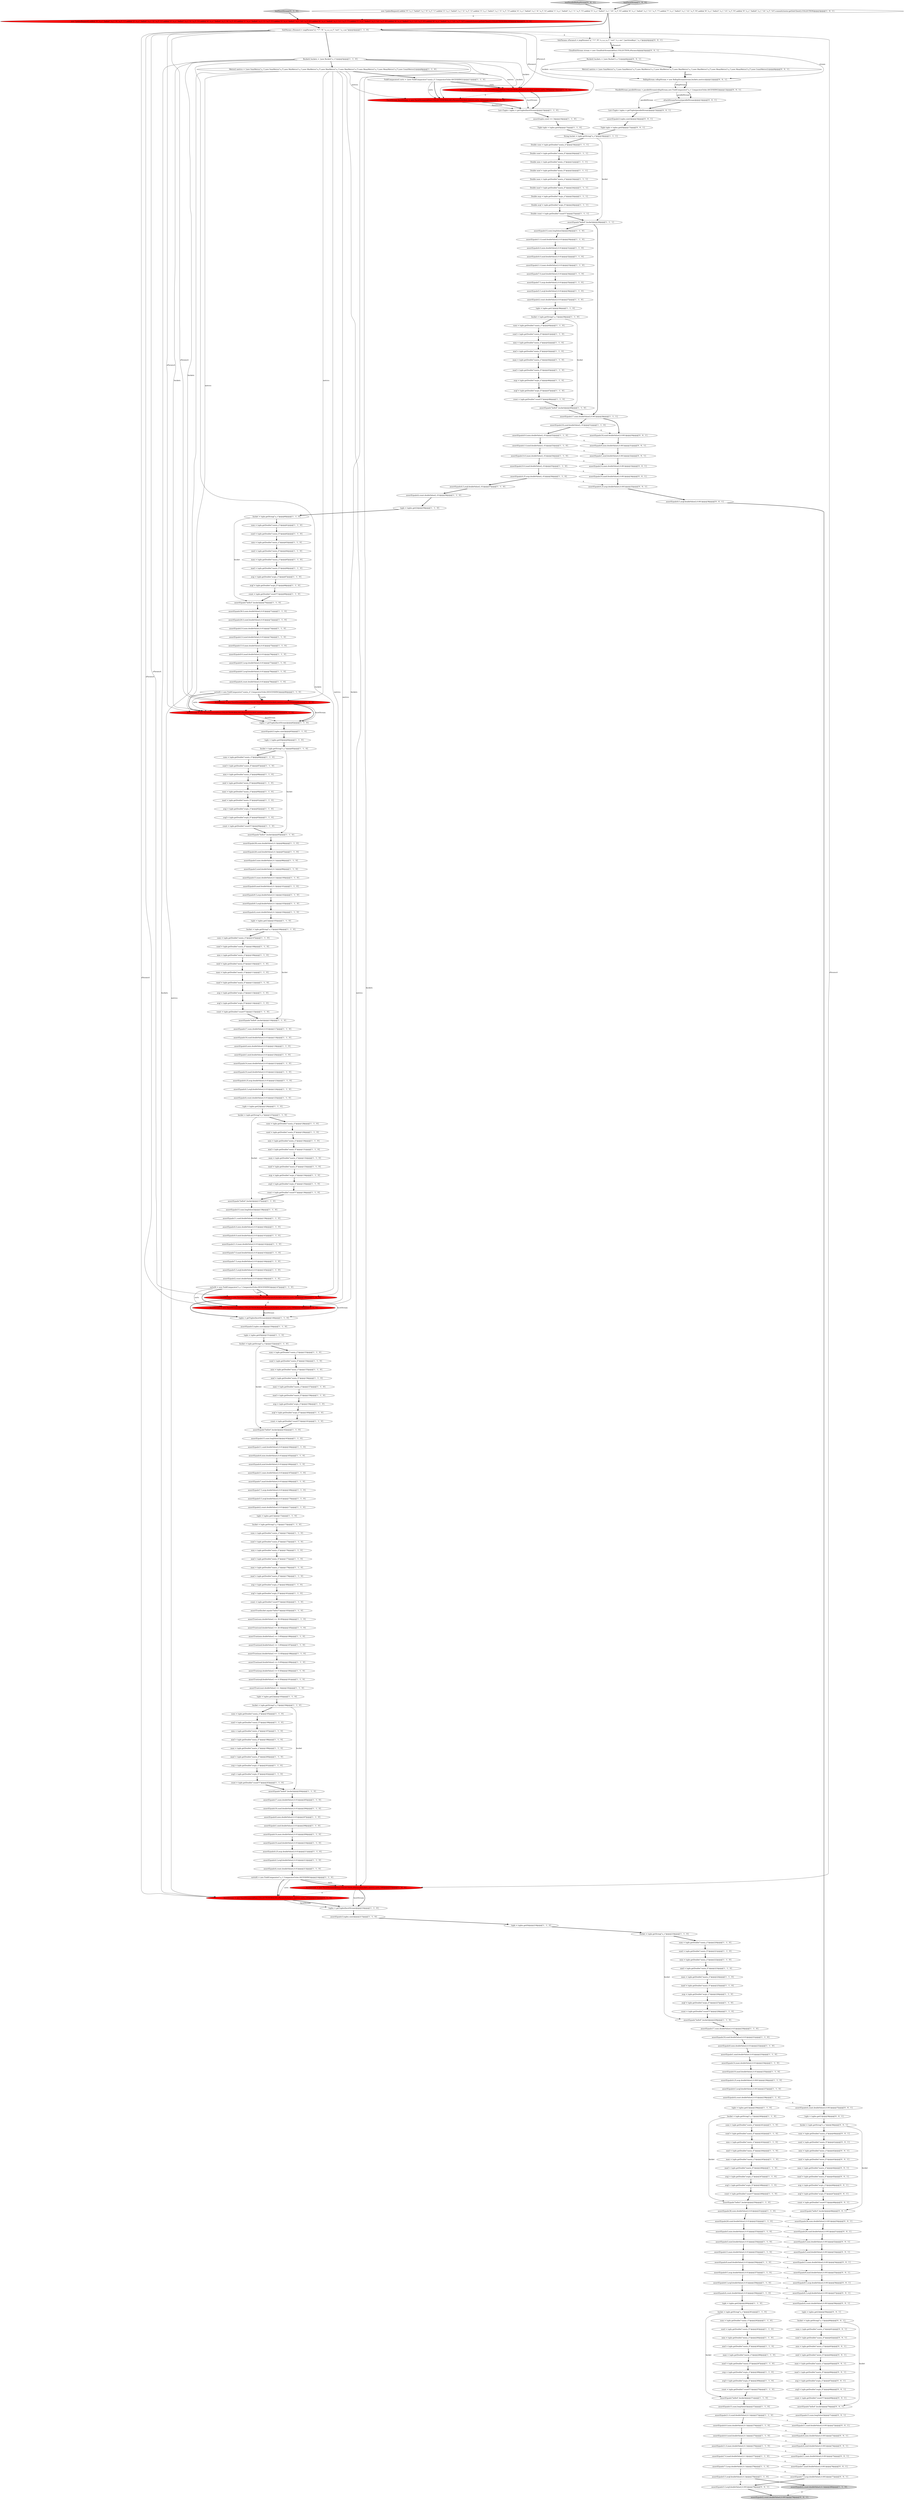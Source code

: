 digraph {
305 [style = filled, label = "avgf = tuple.getDouble(\"avg(a_f)\")@@@68@@@['0', '0', '1']", fillcolor = white, shape = ellipse image = "AAA0AAABBB3BBB"];
326 [style = filled, label = "assertEquals(4,count.doubleValue(),0.001)@@@58@@@['0', '0', '1']", fillcolor = white, shape = ellipse image = "AAA0AAABBB3BBB"];
10 [style = filled, label = "maxi = tuple.getDouble(\"max(a_i)\")@@@65@@@['1', '1', '0']", fillcolor = white, shape = ellipse image = "AAA0AAABBB1BBB"];
170 [style = filled, label = "bucket = tuple.getString(\"a_s\")@@@152@@@['1', '1', '0']", fillcolor = white, shape = ellipse image = "AAA0AAABBB1BBB"];
230 [style = filled, label = "assertEquals(9.5,avgi.doubleValue(),0.1)@@@102@@@['1', '1', '0']", fillcolor = white, shape = ellipse image = "AAA0AAABBB1BBB"];
28 [style = filled, label = "count = tuple.getDouble(\"count(*)\")@@@115@@@['1', '1', '0']", fillcolor = white, shape = ellipse image = "AAA0AAABBB1BBB"];
111 [style = filled, label = "assertEquals(7.0,maxf.doubleValue(),0.01)@@@143@@@['1', '1', '0']", fillcolor = white, shape = ellipse image = "AAA0AAABBB1BBB"];
239 [style = filled, label = "assertEquals(14,maxi.doubleValue(),0.01)@@@121@@@['1', '1', '0']", fillcolor = white, shape = ellipse image = "AAA0AAABBB1BBB"];
240 [style = filled, label = "count = tuple.getDouble(\"count(*)\")@@@203@@@['1', '1', '0']", fillcolor = white, shape = ellipse image = "AAA0AAABBB1BBB"];
256 [style = filled, label = "assertTrue(sumf.doubleValue() == 26.0D)@@@185@@@['1', '1', '0']", fillcolor = white, shape = ellipse image = "AAA0AAABBB1BBB"];
35 [style = filled, label = "tuple = tuples.get(0)@@@151@@@['1', '1', '0']", fillcolor = white, shape = ellipse image = "AAA0AAABBB1BBB"];
280 [style = filled, label = "assertEquals(5.5,avgf.doubleValue(),0.001)@@@78@@@['0', '0', '1']", fillcolor = white, shape = ellipse image = "AAA0AAABBB3BBB"];
21 [style = filled, label = "assertEquals(17,sumi.doubleValue(),0.01)@@@205@@@['1', '1', '0']", fillcolor = white, shape = ellipse image = "AAA0AAABBB1BBB"];
299 [style = filled, label = "assertEquals(4.25,avgi.doubleValue(),0.001)@@@35@@@['0', '0', '1']", fillcolor = white, shape = ellipse image = "AAA0AAABBB3BBB"];
171 [style = filled, label = "assertEquals(3,mini.doubleValue(),0.1)@@@98@@@['1', '1', '0']", fillcolor = white, shape = ellipse image = "AAA0AAABBB1BBB"];
255 [style = filled, label = "maxf = tuple.getDouble(\"max(a_f)\")@@@200@@@['1', '1', '0']", fillcolor = white, shape = ellipse image = "AAA0AAABBB1BBB"];
139 [style = filled, label = "maxf = tuple.getDouble(\"max(a_f)\")@@@112@@@['1', '1', '0']", fillcolor = white, shape = ellipse image = "AAA0AAABBB1BBB"];
296 [style = filled, label = "CloudSolrStream stream = new CloudSolrStream(zkHost,COLLECTION,sParamsA)@@@5@@@['0', '0', '1']", fillcolor = white, shape = ellipse image = "AAA0AAABBB3BBB"];
65 [style = filled, label = "count = tuple.getDouble(\"count(*)\")@@@249@@@['1', '1', '0']", fillcolor = white, shape = ellipse image = "AAA0AAABBB1BBB"];
88 [style = filled, label = "assertTrue(sumi.doubleValue() == 38.0D)@@@184@@@['1', '1', '0']", fillcolor = white, shape = ellipse image = "AAA0AAABBB1BBB"];
11 [style = filled, label = "sumf = tuple.getDouble(\"sum(a_f)\")@@@196@@@['1', '1', '0']", fillcolor = white, shape = ellipse image = "AAA0AAABBB1BBB"];
103 [style = filled, label = "bucket = tuple.getString(\"a_s\")@@@240@@@['1', '1', '0']", fillcolor = white, shape = ellipse image = "AAA0AAABBB1BBB"];
180 [style = filled, label = "avgf = tuple.getDouble(\"avg(a_f)\")@@@160@@@['1', '1', '0']", fillcolor = white, shape = ellipse image = "AAA0AAABBB1BBB"];
258 [style = filled, label = "assertEquals(4.0,mini.doubleValue(),0.1)@@@274@@@['1', '1', '0']", fillcolor = white, shape = ellipse image = "AAA0AAABBB1BBB"];
126 [style = filled, label = "assertEquals(18,sumf.doubleValue(),.01)@@@51@@@['1', '1', '0']", fillcolor = white, shape = ellipse image = "AAA0AAABBB1BBB"];
291 [style = filled, label = "assertEquals(4,mini.doubleValue(),0.001)@@@73@@@['0', '0', '1']", fillcolor = white, shape = ellipse image = "AAA0AAABBB3BBB"];
321 [style = filled, label = "avgi = tuple.getDouble(\"avg(a_i)\")@@@67@@@['0', '0', '1']", fillcolor = white, shape = ellipse image = "AAA0AAABBB3BBB"];
150 [style = filled, label = "assertEquals(10,maxf.doubleValue(),0.01)@@@210@@@['1', '1', '0']", fillcolor = white, shape = ellipse image = "AAA0AAABBB1BBB"];
217 [style = filled, label = "assertEquals(1.0,minf.doubleValue(),.01)@@@53@@@['1', '1', '0']", fillcolor = white, shape = ellipse image = "AAA0AAABBB1BBB"];
87 [style = filled, label = "assertEquals(17,sumi.doubleValue(),0.01)@@@117@@@['1', '1', '0']", fillcolor = white, shape = ellipse image = "AAA0AAABBB1BBB"];
117 [style = filled, label = "tuples = getTuples(facetStream)@@@149@@@['1', '1', '0']", fillcolor = white, shape = ellipse image = "AAA0AAABBB1BBB"];
29 [style = filled, label = "assertEquals(4.0,minf.doubleValue(),0.01)@@@141@@@['1', '1', '0']", fillcolor = white, shape = ellipse image = "AAA0AAABBB1BBB"];
77 [style = filled, label = "assertTrue(bucket.equals(\"hello3\"))@@@183@@@['1', '1', '0']", fillcolor = white, shape = ellipse image = "AAA0AAABBB1BBB"];
231 [style = filled, label = "assertEquals(\"hello3\",bucket)@@@250@@@['1', '1', '0']", fillcolor = white, shape = ellipse image = "AAA0AAABBB1BBB"];
325 [style = filled, label = "assertEquals(11,sumf.doubleValue(),0.001)@@@72@@@['0', '0', '1']", fillcolor = white, shape = ellipse image = "AAA0AAABBB3BBB"];
15 [style = filled, label = "tuple = tuples.get(2)@@@59@@@['1', '1', '0']", fillcolor = white, shape = ellipse image = "AAA0AAABBB1BBB"];
59 [style = filled, label = "assertEquals(4.5,avgf.doubleValue(),.01)@@@57@@@['1', '1', '0']", fillcolor = white, shape = ellipse image = "AAA0AAABBB1BBB"];
238 [style = filled, label = "assertEquals(17,sumi.doubleValue(),0.001)@@@29@@@['1', '1', '1']", fillcolor = white, shape = ellipse image = "AAA0AAABBB1BBB"];
249 [style = filled, label = "assertEquals(10.0,maxf.doubleValue(),.01)@@@55@@@['1', '1', '0']", fillcolor = white, shape = ellipse image = "AAA0AAABBB1BBB"];
193 [style = filled, label = "assertEquals(11.0,sumf.doubleValue(),0.01)@@@30@@@['1', '1', '0']", fillcolor = white, shape = ellipse image = "AAA0AAABBB1BBB"];
311 [style = filled, label = "sumi = tuple.getDouble(\"sum(a_i)\")@@@40@@@['0', '0', '1']", fillcolor = white, shape = ellipse image = "AAA0AAABBB3BBB"];
34 [style = filled, label = "assertEquals(3.0,mini.doubleValue(),0.01)@@@73@@@['1', '1', '0']", fillcolor = white, shape = ellipse image = "AAA0AAABBB1BBB"];
143 [style = filled, label = "assertEquals(38,sumi.doubleValue(),0.01)@@@251@@@['1', '1', '0']", fillcolor = white, shape = ellipse image = "AAA0AAABBB1BBB"];
328 [style = filled, label = "assertEquals(4.5,avgf.doubleValue(),0.001)@@@36@@@['0', '0', '1']", fillcolor = white, shape = ellipse image = "AAA0AAABBB3BBB"];
5 [style = filled, label = "count = tuple.getDouble(\"count(*)\")@@@94@@@['1', '1', '0']", fillcolor = white, shape = ellipse image = "AAA0AAABBB1BBB"];
9 [style = filled, label = "maxi = tuple.getDouble(\"max(a_i)\")@@@266@@@['1', '1', '0']", fillcolor = white, shape = ellipse image = "AAA0AAABBB1BBB"];
221 [style = filled, label = "assertEquals(7.0,maxf.doubleValue(),0.1)@@@277@@@['1', '1', '0']", fillcolor = white, shape = ellipse image = "AAA0AAABBB1BBB"];
18 [style = filled, label = "assertEquals(\"hello0\",bucket)@@@49@@@['1', '1', '0']", fillcolor = white, shape = ellipse image = "AAA0AAABBB1BBB"];
63 [style = filled, label = "minf = tuple.getDouble(\"min(a_f)\")@@@64@@@['1', '1', '0']", fillcolor = white, shape = ellipse image = "AAA0AAABBB1BBB"];
163 [style = filled, label = "sumf = tuple.getDouble(\"sum(a_f)\")@@@263@@@['1', '1', '0']", fillcolor = white, shape = ellipse image = "AAA0AAABBB1BBB"];
36 [style = filled, label = "count = tuple.getDouble(\"count(*)\")@@@182@@@['1', '1', '0']", fillcolor = white, shape = ellipse image = "AAA0AAABBB1BBB"];
13 [style = filled, label = "assertEquals(0.0,mini.doubleValue(),.01)@@@52@@@['1', '1', '0']", fillcolor = white, shape = ellipse image = "AAA0AAABBB1BBB"];
123 [style = filled, label = "assertEquals(0,mini.doubleValue(),0.01)@@@232@@@['1', '1', '0']", fillcolor = white, shape = ellipse image = "AAA0AAABBB1BBB"];
147 [style = filled, label = "minf = tuple.getDouble(\"min(a_f)\")@@@198@@@['1', '1', '0']", fillcolor = white, shape = ellipse image = "AAA0AAABBB1BBB"];
309 [style = filled, label = "bucket = tuple.getString(\"a_s\")@@@60@@@['0', '0', '1']", fillcolor = white, shape = ellipse image = "AAA0AAABBB3BBB"];
22 [style = filled, label = "assertTrue(maxi.doubleValue() == 13.0D)@@@188@@@['1', '1', '0']", fillcolor = white, shape = ellipse image = "AAA0AAABBB1BBB"];
146 [style = filled, label = "assertEquals(4.25,avgi.doubleValue(),0.01)@@@123@@@['1', '1', '0']", fillcolor = white, shape = ellipse image = "AAA0AAABBB1BBB"];
95 [style = filled, label = "tuple = tuples.get(1)@@@172@@@['1', '1', '0']", fillcolor = white, shape = ellipse image = "AAA0AAABBB1BBB"];
19 [style = filled, label = "mini = tuple.getDouble(\"min(a_i)\")@@@109@@@['1', '1', '0']", fillcolor = white, shape = ellipse image = "AAA0AAABBB1BBB"];
128 [style = filled, label = "assertEquals(\"hello0\",bucket)@@@204@@@['1', '1', '0']", fillcolor = white, shape = ellipse image = "AAA0AAABBB1BBB"];
210 [style = filled, label = "assertEquals(2,count.doubleValue(),0.01)@@@37@@@['1', '1', '0']", fillcolor = white, shape = ellipse image = "AAA0AAABBB1BBB"];
173 [style = filled, label = "assertEquals(4,count.doubleValue(),0.01)@@@238@@@['1', '1', '0']", fillcolor = white, shape = ellipse image = "AAA0AAABBB1BBB"];
261 [style = filled, label = "maxf = tuple.getDouble(\"max(a_f)\")@@@246@@@['1', '1', '0']", fillcolor = white, shape = ellipse image = "AAA0AAABBB1BBB"];
270 [style = filled, label = "Double maxi = tuple.getDouble(\"max(a_i)\")@@@23@@@['1', '1', '1']", fillcolor = white, shape = ellipse image = "AAA0AAABBB1BBB"];
54 [style = filled, label = "assertEquals(7.0,maxf.doubleValue(),0.01)@@@34@@@['1', '1', '0']", fillcolor = white, shape = ellipse image = "AAA0AAABBB1BBB"];
281 [style = filled, label = "mini = tuple.getDouble(\"min(a_i)\")@@@42@@@['0', '0', '1']", fillcolor = white, shape = ellipse image = "AAA0AAABBB3BBB"];
327 [style = filled, label = "attachStreamFactory(parallelStream)@@@14@@@['0', '0', '1']", fillcolor = white, shape = ellipse image = "AAA0AAABBB3BBB"];
138 [style = filled, label = "Double count = tuple.getDouble(\"count(*)\")@@@27@@@['1', '1', '1']", fillcolor = white, shape = ellipse image = "AAA0AAABBB1BBB"];
184 [style = filled, label = "assertEquals(7.5,avgi.doubleValue(),0.01)@@@35@@@['1', '1', '0']", fillcolor = white, shape = ellipse image = "AAA0AAABBB1BBB"];
203 [style = filled, label = "avgf = tuple.getDouble(\"avg(a_f)\")@@@248@@@['1', '1', '0']", fillcolor = white, shape = ellipse image = "AAA0AAABBB1BBB"];
243 [style = filled, label = "Bucket(( buckets = {new Bucket(\"a_s\")}@@@5@@@['1', '1', '0']", fillcolor = white, shape = ellipse image = "AAA0AAABBB1BBB"];
283 [style = filled, label = "assertEquals(4,count.doubleValue(),0.001)@@@37@@@['0', '0', '1']", fillcolor = white, shape = ellipse image = "AAA0AAABBB3BBB"];
120 [style = filled, label = "List<Tuple> tuples = getTuples(facetStream)@@@15@@@['1', '1', '0']", fillcolor = white, shape = ellipse image = "AAA0AAABBB1BBB"];
0 [style = filled, label = "tuple = tuples.get(1)@@@38@@@['1', '1', '0']", fillcolor = white, shape = ellipse image = "AAA0AAABBB1BBB"];
85 [style = filled, label = "assertEquals(\"hello3\",bucket)@@@70@@@['1', '1', '0']", fillcolor = white, shape = ellipse image = "AAA0AAABBB1BBB"];
33 [style = filled, label = "assertEquals(\"hello4\",bucket)@@@162@@@['1', '1', '0']", fillcolor = white, shape = ellipse image = "AAA0AAABBB1BBB"];
219 [style = filled, label = "assertTrue(count.doubleValue() == 4)@@@192@@@['1', '1', '0']", fillcolor = white, shape = ellipse image = "AAA0AAABBB1BBB"];
49 [style = filled, label = "assertEquals(9.5,avgi.doubleValue(),0.01)@@@77@@@['1', '1', '0']", fillcolor = white, shape = ellipse image = "AAA0AAABBB1BBB"];
237 [style = filled, label = "assertEquals(4,count.doubleValue(),0.01)@@@259@@@['1', '1', '0']", fillcolor = white, shape = ellipse image = "AAA0AAABBB1BBB"];
319 [style = filled, label = "assertEquals(14,maxi.doubleValue(),0.001)@@@33@@@['0', '0', '1']", fillcolor = white, shape = ellipse image = "AAA0AAABBB3BBB"];
202 [style = filled, label = "sorts(0( = new FieldComparator(\"sum(a_i)\",ComparatorOrder.DESCENDING)@@@80@@@['1', '1', '0']", fillcolor = white, shape = ellipse image = "AAA0AAABBB1BBB"];
288 [style = filled, label = "tuple = tuples.get(1)@@@38@@@['0', '0', '1']", fillcolor = white, shape = ellipse image = "AAA0AAABBB3BBB"];
166 [style = filled, label = "maxf = tuple.getDouble(\"max(a_f)\")@@@267@@@['1', '1', '0']", fillcolor = white, shape = ellipse image = "AAA0AAABBB1BBB"];
187 [style = filled, label = "Metric(( metrics = {new SumMetric(\"a_i\"),new SumMetric(\"a_f\"),new MinMetric(\"a_i\"),new MinMetric(\"a_f\"),new MaxMetric(\"a_i\"),new MaxMetric(\"a_f\"),new MeanMetric(\"a_i\"),new MeanMetric(\"a_f\"),new CountMetric()}@@@8@@@['1', '1', '0']", fillcolor = white, shape = ellipse image = "AAA0AAABBB1BBB"];
285 [style = filled, label = "RollupStream rollupStream = new RollupStream(stream,buckets,metrics)@@@12@@@['0', '0', '1']", fillcolor = white, shape = ellipse image = "AAA0AAABBB3BBB"];
334 [style = filled, label = "Bucket(( buckets = {new Bucket(\"a_s\")}@@@6@@@['0', '0', '1']", fillcolor = white, shape = ellipse image = "AAA0AAABBB3BBB"];
66 [style = filled, label = "assertEquals(11,sumf.doubleValue(),0.01)@@@164@@@['1', '1', '0']", fillcolor = white, shape = ellipse image = "AAA0AAABBB1BBB"];
156 [style = filled, label = "bucket = tuple.getString(\"a_s\")@@@173@@@['1', '1', '0']", fillcolor = white, shape = ellipse image = "AAA0AAABBB1BBB"];
218 [style = filled, label = "assertEquals(4.25,avgi.doubleValue(),.01)@@@56@@@['1', '1', '0']", fillcolor = white, shape = ellipse image = "AAA0AAABBB1BBB"];
104 [style = filled, label = "Double sumi = tuple.getDouble(\"sum(a_i)\")@@@19@@@['1', '1', '1']", fillcolor = white, shape = ellipse image = "AAA0AAABBB1BBB"];
267 [style = filled, label = "assertEquals(6.5,avgf.doubleValue(),0.01)@@@258@@@['1', '1', '0']", fillcolor = white, shape = ellipse image = "AAA0AAABBB1BBB"];
233 [style = filled, label = "assertEquals(17,sumi.doubleValue(),0.01)@@@230@@@['1', '1', '0']", fillcolor = white, shape = ellipse image = "AAA0AAABBB1BBB"];
257 [style = filled, label = "sumf = tuple.getDouble(\"sum(a_f)\")@@@221@@@['1', '1', '0']", fillcolor = white, shape = ellipse image = "AAA0AAABBB1BBB"];
297 [style = filled, label = "assertEquals(11,maxi.doubleValue(),0.001)@@@75@@@['0', '0', '1']", fillcolor = white, shape = ellipse image = "AAA0AAABBB3BBB"];
53 [style = filled, label = "String bucket = tuple.getString(\"a_s\")@@@18@@@['1', '1', '1']", fillcolor = white, shape = ellipse image = "AAA0AAABBB1BBB"];
129 [style = filled, label = "bucket = tuple.getString(\"a_s\")@@@219@@@['1', '1', '0']", fillcolor = white, shape = ellipse image = "AAA0AAABBB1BBB"];
248 [style = filled, label = "assertEquals(4,minf.doubleValue(),0.01)@@@166@@@['1', '1', '0']", fillcolor = white, shape = ellipse image = "AAA0AAABBB1BBB"];
64 [style = filled, label = "assertEquals(11.0,maxi.doubleValue(),0.1)@@@276@@@['1', '1', '0']", fillcolor = white, shape = ellipse image = "AAA0AAABBB1BBB"];
259 [style = filled, label = "assertEquals(4,count.doubleValue(),0.01)@@@125@@@['1', '1', '0']", fillcolor = white, shape = ellipse image = "AAA0AAABBB1BBB"];
314 [style = filled, label = "assertEquals(15,sumi.longValue())@@@71@@@['0', '0', '1']", fillcolor = white, shape = ellipse image = "AAA0AAABBB3BBB"];
91 [style = filled, label = "assertEquals(15,sumi.longValue())@@@138@@@['1', '1', '0']", fillcolor = white, shape = ellipse image = "AAA0AAABBB1BBB"];
222 [style = filled, label = "bucket = tuple.getString(\"a_s\")@@@127@@@['1', '1', '0']", fillcolor = white, shape = ellipse image = "AAA0AAABBB1BBB"];
242 [style = filled, label = "assertEquals(7.5,avgi.doubleValue(),0.01)@@@169@@@['1', '1', '0']", fillcolor = white, shape = ellipse image = "AAA0AAABBB1BBB"];
264 [style = filled, label = "count = tuple.getDouble(\"count(*)\")@@@228@@@['1', '1', '0']", fillcolor = white, shape = ellipse image = "AAA0AAABBB1BBB"];
52 [style = filled, label = "assertEquals(4.5,avgf.doubleValue(),0.01)@@@124@@@['1', '1', '0']", fillcolor = white, shape = ellipse image = "AAA0AAABBB1BBB"];
45 [style = filled, label = "assert(tuples.size() == 3)@@@16@@@['1', '1', '0']", fillcolor = white, shape = ellipse image = "AAA0AAABBB1BBB"];
274 [style = filled, label = "FacetStream facetStream = new FacetStream(zkHost,COLLECTIONORALIAS,sParamsA,buckets,metrics,sorts,100)@@@14@@@['0', '1', '0']", fillcolor = red, shape = ellipse image = "AAA1AAABBB2BBB"];
337 [style = filled, label = "SolrParams sParamsA = mapParams(\"q\",\"*:*\",\"fl\",\"a_s,a_i,a_f\",\"sort\",\"a_s asc\",\"partitionKeys\",\"a_s\")@@@4@@@['0', '0', '1']", fillcolor = white, shape = ellipse image = "AAA0AAABBB3BBB"];
286 [style = filled, label = "bucket = tuple.getString(\"a_s\")@@@39@@@['0', '0', '1']", fillcolor = white, shape = ellipse image = "AAA0AAABBB3BBB"];
223 [style = filled, label = "sumi = tuple.getDouble(\"sum(a_i)\")@@@61@@@['1', '1', '0']", fillcolor = white, shape = ellipse image = "AAA0AAABBB1BBB"];
306 [style = filled, label = "mini = tuple.getDouble(\"min(a_i)\")@@@63@@@['0', '0', '1']", fillcolor = white, shape = ellipse image = "AAA0AAABBB3BBB"];
81 [style = filled, label = "assertEquals(0,mini.doubleValue(),0.01)@@@119@@@['1', '1', '0']", fillcolor = white, shape = ellipse image = "AAA0AAABBB1BBB"];
86 [style = filled, label = "maxf = tuple.getDouble(\"max(a_f)\")@@@66@@@['1', '1', '0']", fillcolor = white, shape = ellipse image = "AAA0AAABBB1BBB"];
97 [style = filled, label = "maxf = tuple.getDouble(\"max(a_f)\")@@@45@@@['1', '1', '0']", fillcolor = white, shape = ellipse image = "AAA0AAABBB1BBB"];
55 [style = filled, label = "maxi = tuple.getDouble(\"max(a_i)\")@@@199@@@['1', '1', '0']", fillcolor = white, shape = ellipse image = "AAA0AAABBB1BBB"];
109 [style = filled, label = "sorts(0( = new FieldComparator(\"a_s\",ComparatorOrder.DESCENDING)@@@147@@@['1', '1', '0']", fillcolor = white, shape = ellipse image = "AAA0AAABBB1BBB"];
175 [style = filled, label = "mini = tuple.getDouble(\"min(a_i)\")@@@42@@@['1', '1', '0']", fillcolor = white, shape = ellipse image = "AAA0AAABBB1BBB"];
183 [style = filled, label = "sumf = tuple.getDouble(\"sum(a_f)\")@@@154@@@['1', '1', '0']", fillcolor = white, shape = ellipse image = "AAA0AAABBB1BBB"];
105 [style = filled, label = "mini = tuple.getDouble(\"min(a_i)\")@@@264@@@['1', '1', '0']", fillcolor = white, shape = ellipse image = "AAA0AAABBB1BBB"];
263 [style = filled, label = "sumf = tuple.getDouble(\"sum(a_f)\")@@@129@@@['1', '1', '0']", fillcolor = white, shape = ellipse image = "AAA0AAABBB1BBB"];
41 [style = filled, label = "avgi = tuple.getDouble(\"avg(a_i)\")@@@201@@@['1', '1', '0']", fillcolor = white, shape = ellipse image = "AAA0AAABBB1BBB"];
315 [style = filled, label = "assertEquals(26,sumf.doubleValue(),0.001)@@@51@@@['0', '0', '1']", fillcolor = white, shape = ellipse image = "AAA0AAABBB3BBB"];
201 [style = filled, label = "assertEquals(26.0,sumf.doubleValue(),0.01)@@@72@@@['1', '1', '0']", fillcolor = white, shape = ellipse image = "AAA0AAABBB1BBB"];
174 [style = filled, label = "assertEquals(2,count.doubleValue(),0.1)@@@280@@@['1', '1', '0']", fillcolor = lightgray, shape = ellipse image = "AAA0AAABBB1BBB"];
101 [style = filled, label = "avgf = tuple.getDouble(\"avg(a_f)\")@@@269@@@['1', '1', '0']", fillcolor = white, shape = ellipse image = "AAA0AAABBB1BBB"];
188 [style = filled, label = "maxi = tuple.getDouble(\"max(a_i)\")@@@111@@@['1', '1', '0']", fillcolor = white, shape = ellipse image = "AAA0AAABBB1BBB"];
312 [style = filled, label = "assertEquals(38,sumi.doubleValue(),0.001)@@@50@@@['0', '0', '1']", fillcolor = white, shape = ellipse image = "AAA0AAABBB3BBB"];
298 [style = filled, label = "List<Tuple> tuples = getTuples(parallelStream)@@@15@@@['0', '0', '1']", fillcolor = white, shape = ellipse image = "AAA0AAABBB3BBB"];
84 [style = filled, label = "bucket = tuple.getString(\"a_s\")@@@194@@@['1', '1', '0']", fillcolor = white, shape = ellipse image = "AAA0AAABBB1BBB"];
124 [style = filled, label = "assertEquals(\"hello4\",bucket)@@@271@@@['1', '1', '0']", fillcolor = white, shape = ellipse image = "AAA0AAABBB1BBB"];
157 [style = filled, label = "assertEquals(5.5,avgf.doubleValue(),0.01)@@@145@@@['1', '1', '0']", fillcolor = white, shape = ellipse image = "AAA0AAABBB1BBB"];
225 [style = filled, label = "count = tuple.getDouble(\"count(*)\")@@@48@@@['1', '1', '0']", fillcolor = white, shape = ellipse image = "AAA0AAABBB1BBB"];
24 [style = filled, label = "sumf = tuple.getDouble(\"sum(a_f)\")@@@242@@@['1', '1', '0']", fillcolor = white, shape = ellipse image = "AAA0AAABBB1BBB"];
43 [style = filled, label = "maxi = tuple.getDouble(\"max(a_i)\")@@@132@@@['1', '1', '0']", fillcolor = white, shape = ellipse image = "AAA0AAABBB1BBB"];
142 [style = filled, label = "assertEquals(4,count.doubleValue(),0.1)@@@104@@@['1', '1', '0']", fillcolor = white, shape = ellipse image = "AAA0AAABBB1BBB"];
131 [style = filled, label = "assertEquals(14,maxi.doubleValue(),0.01)@@@209@@@['1', '1', '0']", fillcolor = white, shape = ellipse image = "AAA0AAABBB1BBB"];
44 [style = filled, label = "assertEquals(9.5,avgi.doubleValue(),0.01)@@@257@@@['1', '1', '0']", fillcolor = white, shape = ellipse image = "AAA0AAABBB1BBB"];
165 [style = filled, label = "Double sumf = tuple.getDouble(\"sum(a_f)\")@@@20@@@['1', '1', '1']", fillcolor = white, shape = ellipse image = "AAA0AAABBB1BBB"];
235 [style = filled, label = "Double maxf = tuple.getDouble(\"max(a_f)\")@@@24@@@['1', '1', '1']", fillcolor = white, shape = ellipse image = "AAA0AAABBB1BBB"];
251 [style = filled, label = "assertEquals(2,count.doubleValue(),0.01)@@@146@@@['1', '1', '0']", fillcolor = white, shape = ellipse image = "AAA0AAABBB1BBB"];
113 [style = filled, label = "maxf = tuple.getDouble(\"max(a_f)\")@@@225@@@['1', '1', '0']", fillcolor = white, shape = ellipse image = "AAA0AAABBB1BBB"];
106 [style = filled, label = "sumi = tuple.getDouble(\"sum(a_i)\")@@@174@@@['1', '1', '0']", fillcolor = white, shape = ellipse image = "AAA0AAABBB1BBB"];
130 [style = filled, label = "tuples = getTuples(facetStream)@@@216@@@['1', '1', '0']", fillcolor = white, shape = ellipse image = "AAA0AAABBB1BBB"];
272 [style = filled, label = "assertEquals(\"hello4\",bucket)@@@137@@@['1', '1', '0']", fillcolor = white, shape = ellipse image = "AAA0AAABBB1BBB"];
181 [style = filled, label = "tuple = tuples.get(2)@@@260@@@['1', '1', '0']", fillcolor = white, shape = ellipse image = "AAA0AAABBB1BBB"];
208 [style = filled, label = "minf = tuple.getDouble(\"min(a_f)\")@@@223@@@['1', '1', '0']", fillcolor = white, shape = ellipse image = "AAA0AAABBB1BBB"];
145 [style = filled, label = "avgi = tuple.getDouble(\"avg(a_i)\")@@@67@@@['1', '1', '0']", fillcolor = white, shape = ellipse image = "AAA0AAABBB1BBB"];
164 [style = filled, label = "maxi = tuple.getDouble(\"max(a_i)\")@@@224@@@['1', '1', '0']", fillcolor = white, shape = ellipse image = "AAA0AAABBB1BBB"];
260 [style = filled, label = "facetStream = new FacetStream(zkHost,COLLECTION,sParamsA,buckets,metrics,sorts,100)@@@148@@@['1', '0', '0']", fillcolor = red, shape = ellipse image = "AAA1AAABBB1BBB"];
67 [style = filled, label = "maxi = tuple.getDouble(\"max(a_i)\")@@@245@@@['1', '1', '0']", fillcolor = white, shape = ellipse image = "AAA0AAABBB1BBB"];
132 [style = filled, label = "sumi = tuple.getDouble(\"sum(a_i)\")@@@262@@@['1', '1', '0']", fillcolor = white, shape = ellipse image = "AAA0AAABBB1BBB"];
236 [style = filled, label = "assertEquals(1,minf.doubleValue(),0.01)@@@233@@@['1', '1', '0']", fillcolor = white, shape = ellipse image = "AAA0AAABBB1BBB"];
338 [style = filled, label = "assertEquals(9.5,avgi.doubleValue(),0.001)@@@56@@@['0', '0', '1']", fillcolor = white, shape = ellipse image = "AAA0AAABBB3BBB"];
2 [style = filled, label = "bucket = tuple.getString(\"a_s\")@@@85@@@['1', '1', '0']", fillcolor = white, shape = ellipse image = "AAA0AAABBB1BBB"];
339 [style = filled, label = "assertEquals(7,maxf.doubleValue(),0.001)@@@76@@@['0', '0', '1']", fillcolor = white, shape = ellipse image = "AAA0AAABBB3BBB"];
313 [style = filled, label = "assertEquals(10,maxf.doubleValue(),0.001)@@@34@@@['0', '0', '1']", fillcolor = white, shape = ellipse image = "AAA0AAABBB3BBB"];
17 [style = filled, label = "mini = tuple.getDouble(\"min(a_i)\")@@@176@@@['1', '1', '0']", fillcolor = white, shape = ellipse image = "AAA0AAABBB1BBB"];
102 [style = filled, label = "avgf = tuple.getDouble(\"avg(a_f)\")@@@135@@@['1', '1', '0']", fillcolor = white, shape = ellipse image = "AAA0AAABBB1BBB"];
316 [style = filled, label = "assertEquals(\"hello4\",bucket)@@@70@@@['0', '0', '1']", fillcolor = white, shape = ellipse image = "AAA0AAABBB3BBB"];
68 [style = filled, label = "count = tuple.getDouble(\"count(*)\")@@@270@@@['1', '1', '0']", fillcolor = white, shape = ellipse image = "AAA0AAABBB1BBB"];
244 [style = filled, label = "assertEquals(3,minf.doubleValue(),0.01)@@@254@@@['1', '1', '0']", fillcolor = white, shape = ellipse image = "AAA0AAABBB1BBB"];
47 [style = filled, label = "assertEquals(5.5,avgf.doubleValue(),0.01)@@@170@@@['1', '1', '0']", fillcolor = white, shape = ellipse image = "AAA0AAABBB1BBB"];
30 [style = filled, label = "mini = tuple.getDouble(\"min(a_i)\")@@@88@@@['1', '1', '0']", fillcolor = white, shape = ellipse image = "AAA0AAABBB1BBB"];
153 [style = filled, label = "assertEquals(3,tuples.size())@@@150@@@['1', '1', '0']", fillcolor = white, shape = ellipse image = "AAA0AAABBB1BBB"];
92 [style = filled, label = "assertEquals(18,sumf.doubleValue(),0.01)@@@231@@@['1', '1', '0']", fillcolor = white, shape = ellipse image = "AAA0AAABBB1BBB"];
197 [style = filled, label = "assertEquals(10,maxf.doubleValue(),0.01)@@@122@@@['1', '1', '0']", fillcolor = white, shape = ellipse image = "AAA0AAABBB1BBB"];
135 [style = filled, label = "assertTrue(avgf.doubleValue() == 6.5D)@@@191@@@['1', '1', '0']", fillcolor = white, shape = ellipse image = "AAA0AAABBB1BBB"];
121 [style = filled, label = "sumi = tuple.getDouble(\"sum(a_i)\")@@@128@@@['1', '1', '0']", fillcolor = white, shape = ellipse image = "AAA0AAABBB1BBB"];
141 [style = filled, label = "avgi = tuple.getDouble(\"avg(a_i)\")@@@134@@@['1', '1', '0']", fillcolor = white, shape = ellipse image = "AAA0AAABBB1BBB"];
78 [style = filled, label = "sumi = tuple.getDouble(\"sum(a_i)\")@@@195@@@['1', '1', '0']", fillcolor = white, shape = ellipse image = "AAA0AAABBB1BBB"];
62 [style = filled, label = "assertEquals(4.0,mini.doubleValue(),0.01)@@@31@@@['1', '1', '0']", fillcolor = white, shape = ellipse image = "AAA0AAABBB1BBB"];
79 [style = filled, label = "tuple = tuples.get(1)@@@239@@@['1', '1', '0']", fillcolor = white, shape = ellipse image = "AAA0AAABBB1BBB"];
227 [style = filled, label = "minf = tuple.getDouble(\"min(a_f)\")@@@110@@@['1', '1', '0']", fillcolor = white, shape = ellipse image = "AAA0AAABBB1BBB"];
133 [style = filled, label = "assertEquals(38,sumi.doubleValue(),0.1)@@@96@@@['1', '1', '0']", fillcolor = white, shape = ellipse image = "AAA0AAABBB1BBB"];
302 [style = filled, label = "assertEquals(13,maxi.doubleValue(),0.001)@@@54@@@['0', '0', '1']", fillcolor = white, shape = ellipse image = "AAA0AAABBB3BBB"];
247 [style = filled, label = "sumf = tuple.getDouble(\"sum(a_f)\")@@@41@@@['1', '1', '0']", fillcolor = white, shape = ellipse image = "AAA0AAABBB1BBB"];
205 [style = filled, label = "assertEquals(4,mini.doubleValue(),0.01)@@@165@@@['1', '1', '0']", fillcolor = white, shape = ellipse image = "AAA0AAABBB1BBB"];
51 [style = filled, label = "assertEquals(15,sumi.longValue())@@@29@@@['1', '1', '0']", fillcolor = white, shape = ellipse image = "AAA0AAABBB1BBB"];
300 [style = filled, label = "avgi = tuple.getDouble(\"avg(a_i)\")@@@46@@@['0', '0', '1']", fillcolor = white, shape = ellipse image = "AAA0AAABBB3BBB"];
60 [style = filled, label = "assertEquals(\"hello0\",bucket)@@@116@@@['1', '1', '0']", fillcolor = white, shape = ellipse image = "AAA0AAABBB1BBB"];
151 [style = filled, label = "assertEquals(4.0,minf.doubleValue(),0.1)@@@275@@@['1', '1', '0']", fillcolor = white, shape = ellipse image = "AAA0AAABBB1BBB"];
192 [style = filled, label = "sumi = tuple.getDouble(\"sum(a_i)\")@@@241@@@['1', '1', '0']", fillcolor = white, shape = ellipse image = "AAA0AAABBB1BBB"];
250 [style = filled, label = "avgf = tuple.getDouble(\"avg(a_f)\")@@@181@@@['1', '1', '0']", fillcolor = white, shape = ellipse image = "AAA0AAABBB1BBB"];
69 [style = filled, label = "minf = tuple.getDouble(\"min(a_f)\")@@@131@@@['1', '1', '0']", fillcolor = white, shape = ellipse image = "AAA0AAABBB1BBB"];
73 [style = filled, label = "sumf = tuple.getDouble(\"sum(a_f)\")@@@87@@@['1', '1', '0']", fillcolor = white, shape = ellipse image = "AAA0AAABBB1BBB"];
282 [style = filled, label = "maxi = tuple.getDouble(\"max(a_i)\")@@@65@@@['0', '0', '1']", fillcolor = white, shape = ellipse image = "AAA0AAABBB3BBB"];
323 [style = filled, label = "assertEquals(1,minf.doubleValue(),0.001)@@@32@@@['0', '0', '1']", fillcolor = white, shape = ellipse image = "AAA0AAABBB3BBB"];
224 [style = filled, label = "count = tuple.getDouble(\"count(*)\")@@@136@@@['1', '1', '0']", fillcolor = white, shape = ellipse image = "AAA0AAABBB1BBB"];
322 [style = filled, label = "avgf = tuple.getDouble(\"avg(a_f)\")@@@47@@@['0', '0', '1']", fillcolor = white, shape = ellipse image = "AAA0AAABBB3BBB"];
169 [style = filled, label = "mini = tuple.getDouble(\"min(a_i)\")@@@63@@@['1', '1', '0']", fillcolor = white, shape = ellipse image = "AAA0AAABBB1BBB"];
301 [style = filled, label = "minf = tuple.getDouble(\"min(a_f)\")@@@64@@@['0', '0', '1']", fillcolor = white, shape = ellipse image = "AAA0AAABBB3BBB"];
194 [style = filled, label = "assertTrue(mini.doubleValue() == 3.0D)@@@186@@@['1', '1', '0']", fillcolor = white, shape = ellipse image = "AAA0AAABBB1BBB"];
25 [style = filled, label = "tuple = tuples.get(0)@@@84@@@['1', '1', '0']", fillcolor = white, shape = ellipse image = "AAA0AAABBB1BBB"];
76 [style = filled, label = "assertEquals(7.5,avgi.doubleValue(),0.01)@@@144@@@['1', '1', '0']", fillcolor = white, shape = ellipse image = "AAA0AAABBB1BBB"];
8 [style = filled, label = "sumf = tuple.getDouble(\"sum(a_f)\")@@@175@@@['1', '1', '0']", fillcolor = white, shape = ellipse image = "AAA0AAABBB1BBB"];
152 [style = filled, label = "assertEquals(26,sumf.doubleValue(),0.01)@@@252@@@['1', '1', '0']", fillcolor = white, shape = ellipse image = "AAA0AAABBB1BBB"];
57 [style = filled, label = "maxi = tuple.getDouble(\"max(a_i)\")@@@178@@@['1', '1', '0']", fillcolor = white, shape = ellipse image = "AAA0AAABBB1BBB"];
37 [style = filled, label = "mini = tuple.getDouble(\"min(a_i)\")@@@222@@@['1', '1', '0']", fillcolor = white, shape = ellipse image = "AAA0AAABBB1BBB"];
93 [style = filled, label = "minf = tuple.getDouble(\"min(a_f)\")@@@156@@@['1', '1', '0']", fillcolor = white, shape = ellipse image = "AAA0AAABBB1BBB"];
136 [style = filled, label = "avgf = tuple.getDouble(\"avg(a_f)\")@@@114@@@['1', '1', '0']", fillcolor = white, shape = ellipse image = "AAA0AAABBB1BBB"];
265 [style = filled, label = "assertEquals(\"hello3\",bucket)@@@95@@@['1', '1', '0']", fillcolor = white, shape = ellipse image = "AAA0AAABBB1BBB"];
191 [style = filled, label = "assertEquals(2,count.doubleValue(),0.01)@@@171@@@['1', '1', '0']", fillcolor = white, shape = ellipse image = "AAA0AAABBB1BBB"];
228 [style = filled, label = "assertEquals(4,count.doubleValue(),.01)@@@58@@@['1', '1', '0']", fillcolor = white, shape = ellipse image = "AAA0AAABBB1BBB"];
176 [style = filled, label = "tuple = tuples.get(0)@@@218@@@['1', '1', '0']", fillcolor = white, shape = ellipse image = "AAA0AAABBB1BBB"];
83 [style = filled, label = "maxi = tuple.getDouble(\"max(a_i)\")@@@44@@@['1', '1', '0']", fillcolor = white, shape = ellipse image = "AAA0AAABBB1BBB"];
279 [style = filled, label = "assertEquals(4,minf.doubleValue(),0.001)@@@74@@@['0', '0', '1']", fillcolor = white, shape = ellipse image = "AAA0AAABBB3BBB"];
332 [style = filled, label = "assertEquals(\"hello3\",bucket)@@@49@@@['0', '0', '1']", fillcolor = white, shape = ellipse image = "AAA0AAABBB3BBB"];
320 [style = filled, label = "maxi = tuple.getDouble(\"max(a_i)\")@@@44@@@['0', '0', '1']", fillcolor = white, shape = ellipse image = "AAA0AAABBB3BBB"];
100 [style = filled, label = "assertEquals(\"hello0\",bucket)@@@229@@@['1', '1', '0']", fillcolor = white, shape = ellipse image = "AAA0AAABBB1BBB"];
232 [style = filled, label = "Double avgi = tuple.getDouble(\"avg(a_i)\")@@@25@@@['1', '1', '1']", fillcolor = white, shape = ellipse image = "AAA0AAABBB1BBB"];
271 [style = filled, label = "facetStream = new FacetStream(zkHost,COLLECTION,sParamsA,buckets,metrics,sorts,100)@@@81@@@['1', '0', '0']", fillcolor = red, shape = ellipse image = "AAA1AAABBB1BBB"];
159 [style = filled, label = "assertEquals(5.5,avgf.doubleValue(),0.01)@@@36@@@['1', '1', '0']", fillcolor = white, shape = ellipse image = "AAA0AAABBB1BBB"];
167 [style = filled, label = "avgf = tuple.getDouble(\"avg(a_f)\")@@@68@@@['1', '1', '0']", fillcolor = white, shape = ellipse image = "AAA0AAABBB1BBB"];
215 [style = filled, label = "bucket = tuple.getString(\"a_s\")@@@60@@@['1', '1', '0']", fillcolor = white, shape = ellipse image = "AAA0AAABBB1BBB"];
26 [style = filled, label = "mini = tuple.getDouble(\"min(a_i)\")@@@197@@@['1', '1', '0']", fillcolor = white, shape = ellipse image = "AAA0AAABBB1BBB"];
161 [style = filled, label = "avgi = tuple.getDouble(\"avg(a_i)\")@@@92@@@['1', '1', '0']", fillcolor = white, shape = ellipse image = "AAA0AAABBB1BBB"];
98 [style = filled, label = "sumi = tuple.getDouble(\"sum(a_i)\")@@@86@@@['1', '1', '0']", fillcolor = white, shape = ellipse image = "AAA0AAABBB1BBB"];
168 [style = filled, label = "minf = tuple.getDouble(\"min(a_f)\")@@@244@@@['1', '1', '0']", fillcolor = white, shape = ellipse image = "AAA0AAABBB1BBB"];
195 [style = filled, label = "FieldComparator(( sorts = {new FieldComparator(\"sum(a_i)\",ComparatorOrder.ASCENDING)}@@@11@@@['1', '1', '0']", fillcolor = white, shape = ellipse image = "AAA0AAABBB1BBB"];
144 [style = filled, label = "assertEquals(3,tuples.size())@@@83@@@['1', '1', '0']", fillcolor = white, shape = ellipse image = "AAA0AAABBB1BBB"];
185 [style = filled, label = "mini = tuple.getDouble(\"min(a_i)\")@@@130@@@['1', '1', '0']", fillcolor = white, shape = ellipse image = "AAA0AAABBB1BBB"];
119 [style = filled, label = "mini = tuple.getDouble(\"min(a_i)\")@@@155@@@['1', '1', '0']", fillcolor = white, shape = ellipse image = "AAA0AAABBB1BBB"];
1 [style = filled, label = "count = tuple.getDouble(\"count(*)\")@@@161@@@['1', '1', '0']", fillcolor = white, shape = ellipse image = "AAA0AAABBB1BBB"];
190 [style = filled, label = "assertEquals(14,maxi.doubleValue(),0.01)@@@234@@@['1', '1', '0']", fillcolor = white, shape = ellipse image = "AAA0AAABBB1BBB"];
140 [style = filled, label = "count = tuple.getDouble(\"count(*)\")@@@69@@@['1', '1', '0']", fillcolor = white, shape = ellipse image = "AAA0AAABBB1BBB"];
39 [style = filled, label = "assertEquals(3,tuples.size())@@@217@@@['1', '1', '0']", fillcolor = white, shape = ellipse image = "AAA0AAABBB1BBB"];
198 [style = filled, label = "minf = tuple.getDouble(\"min(a_f)\")@@@265@@@['1', '1', '0']", fillcolor = white, shape = ellipse image = "AAA0AAABBB1BBB"];
40 [style = filled, label = "assertEquals(13,maxi.doubleValue(),0.1)@@@100@@@['1', '1', '0']", fillcolor = white, shape = ellipse image = "AAA0AAABBB1BBB"];
220 [style = filled, label = "FacetStream facetStream = new FacetStream(zkHost,COLLECTION,sParamsA,buckets,metrics,sorts,100)@@@14@@@['1', '0', '0']", fillcolor = red, shape = ellipse image = "AAA1AAABBB1BBB"];
75 [style = filled, label = "Double avgf = tuple.getDouble(\"avg(a_f)\")@@@26@@@['1', '1', '1']", fillcolor = white, shape = ellipse image = "AAA0AAABBB1BBB"];
116 [style = filled, label = "new UpdateRequest().add(id,\"0\",\"a_s\",\"hello0\",\"a_i\",\"0\",\"a_f\",\"1\").add(id,\"2\",\"a_s\",\"hello0\",\"a_i\",\"2\",\"a_f\",\"2\").add(id,\"3\",\"a_s\",\"hello3\",\"a_i\",\"3\",\"a_f\",\"3\").add(id,\"4\",\"a_s\",\"hello4\",\"a_i\",\"4\",\"a_f\",\"4\").add(id,\"1\",\"a_s\",\"hello0\",\"a_i\",\"1\",\"a_f\",\"5\").add(id,\"5\",\"a_s\",\"hello3\",\"a_i\",\"10\",\"a_f\",\"6\").add(id,\"6\",\"a_s\",\"hello4\",\"a_i\",\"11\",\"a_f\",\"7\").add(id,\"7\",\"a_s\",\"hello3\",\"a_i\",\"12\",\"a_f\",\"8\").add(id,\"8\",\"a_s\",\"hello3\",\"a_i\",\"13\",\"a_f\",\"9\").add(id,\"9\",\"a_s\",\"hello0\",\"a_i\",\"14\",\"a_f\",\"10\").commit(cluster.getSolrClient(),COLLECTION)@@@3@@@['1', '0', '1']", fillcolor = white, shape = ellipse image = "AAA0AAABBB1BBB"];
234 [style = filled, label = "assertEquals(4.25,avgi.doubleValue(),0.01)@@@211@@@['1', '1', '0']", fillcolor = white, shape = ellipse image = "AAA0AAABBB1BBB"];
246 [style = filled, label = "assertEquals(13.0,maxi.doubleValue(),0.01)@@@75@@@['1', '1', '0']", fillcolor = white, shape = ellipse image = "AAA0AAABBB1BBB"];
118 [style = filled, label = "avgi = tuple.getDouble(\"avg(a_i)\")@@@247@@@['1', '1', '0']", fillcolor = white, shape = ellipse image = "AAA0AAABBB1BBB"];
122 [style = filled, label = "assertEquals(0,mini.doubleValue(),0.01)@@@207@@@['1', '1', '0']", fillcolor = white, shape = ellipse image = "AAA0AAABBB1BBB"];
23 [style = filled, label = "assertEquals(10,maxf.doubleValue(),0.01)@@@235@@@['1', '1', '0']", fillcolor = white, shape = ellipse image = "AAA0AAABBB1BBB"];
245 [style = filled, label = "assertEquals(13,maxi.doubleValue(),0.01)@@@255@@@['1', '1', '0']", fillcolor = white, shape = ellipse image = "AAA0AAABBB1BBB"];
74 [style = filled, label = "tuple = tuples.get(2)@@@126@@@['1', '1', '0']", fillcolor = white, shape = ellipse image = "AAA0AAABBB1BBB"];
293 [style = filled, label = "assertEquals(3,minf.doubleValue(),0.001)@@@53@@@['0', '0', '1']", fillcolor = white, shape = ellipse image = "AAA0AAABBB3BBB"];
154 [style = filled, label = "assertEquals(5.5,avgf.doubleValue(),0.1)@@@279@@@['1', '1', '0']", fillcolor = white, shape = ellipse image = "AAA0AAABBB1BBB"];
186 [style = filled, label = "assertEquals(11.0,maxi.doubleValue(),0.01)@@@142@@@['1', '1', '0']", fillcolor = white, shape = ellipse image = "AAA0AAABBB1BBB"];
46 [style = filled, label = "assertEquals(6.5,avgf.doubleValue(),0.1)@@@103@@@['1', '1', '0']", fillcolor = white, shape = ellipse image = "AAA0AAABBB1BBB"];
289 [style = filled, label = "count = tuple.getDouble(\"count(*)\")@@@48@@@['0', '0', '1']", fillcolor = white, shape = ellipse image = "AAA0AAABBB3BBB"];
292 [style = filled, label = "assertEquals(9,maxf.doubleValue(),0.001)@@@55@@@['0', '0', '1']", fillcolor = white, shape = ellipse image = "AAA0AAABBB3BBB"];
213 [style = filled, label = "assertEquals(4,count.doubleValue(),0.01)@@@79@@@['1', '1', '0']", fillcolor = white, shape = ellipse image = "AAA0AAABBB1BBB"];
241 [style = filled, label = "assertEquals(3,minf.doubleValue(),0.1)@@@99@@@['1', '1', '0']", fillcolor = white, shape = ellipse image = "AAA0AAABBB1BBB"];
216 [style = filled, label = "bucket = tuple.getString(\"a_s\")@@@39@@@['1', '1', '0']", fillcolor = white, shape = ellipse image = "AAA0AAABBB1BBB"];
211 [style = filled, label = "assertEquals(4.5,avgf.doubleValue(),0.001)@@@237@@@['1', '1', '0']", fillcolor = white, shape = ellipse image = "AAA0AAABBB1BBB"];
107 [style = filled, label = "assertEquals(7.5,avgi.doubleValue(),0.1)@@@278@@@['1', '1', '0']", fillcolor = white, shape = ellipse image = "AAA0AAABBB1BBB"];
110 [style = filled, label = "avgi = tuple.getDouble(\"avg(a_i)\")@@@46@@@['1', '1', '0']", fillcolor = white, shape = ellipse image = "AAA0AAABBB1BBB"];
253 [style = filled, label = "Double mini = tuple.getDouble(\"min(a_i)\")@@@21@@@['1', '1', '1']", fillcolor = white, shape = ellipse image = "AAA0AAABBB1BBB"];
212 [style = filled, label = "assertEquals(9,maxf.doubleValue(),0.01)@@@256@@@['1', '1', '0']", fillcolor = white, shape = ellipse image = "AAA0AAABBB1BBB"];
112 [style = filled, label = "assertEquals(14.0,maxi.doubleValue(),.01)@@@54@@@['1', '1', '0']", fillcolor = white, shape = ellipse image = "AAA0AAABBB1BBB"];
179 [style = filled, label = "assertEquals(38.0,sumi.doubleValue(),0.01)@@@71@@@['1', '1', '0']", fillcolor = white, shape = ellipse image = "AAA0AAABBB1BBB"];
266 [style = filled, label = "assertEquals(18,sumf.doubleValue(),0.01)@@@118@@@['1', '1', '0']", fillcolor = white, shape = ellipse image = "AAA0AAABBB1BBB"];
269 [style = filled, label = "Tuple tuple = tuples.get(0)@@@17@@@['1', '1', '0']", fillcolor = white, shape = ellipse image = "AAA0AAABBB1BBB"];
50 [style = filled, label = "assertEquals(7,maxf.doubleValue(),0.01)@@@168@@@['1', '1', '0']", fillcolor = white, shape = ellipse image = "AAA0AAABBB1BBB"];
262 [style = filled, label = "maxf = tuple.getDouble(\"max(a_f)\")@@@91@@@['1', '1', '0']", fillcolor = white, shape = ellipse image = "AAA0AAABBB1BBB"];
207 [style = filled, label = "assertEquals(11,maxi.doubleValue(),0.01)@@@167@@@['1', '1', '0']", fillcolor = white, shape = ellipse image = "AAA0AAABBB1BBB"];
276 [style = filled, label = "facetStream = new FacetStream(zkHost,COLLECTIONORALIAS,sParamsA,buckets,metrics,sorts,100)@@@215@@@['0', '1', '0']", fillcolor = red, shape = ellipse image = "AAA1AAABBB2BBB"];
278 [style = filled, label = "facetStream = new FacetStream(zkHost,COLLECTIONORALIAS,sParamsA,buckets,metrics,sorts,100)@@@81@@@['0', '1', '0']", fillcolor = red, shape = ellipse image = "AAA1AAABBB2BBB"];
7 [style = filled, label = "assertEquals(1,minf.doubleValue(),0.01)@@@208@@@['1', '1', '0']", fillcolor = white, shape = ellipse image = "AAA0AAABBB1BBB"];
3 [style = filled, label = "maxf = tuple.getDouble(\"max(a_f)\")@@@158@@@['1', '1', '0']", fillcolor = white, shape = ellipse image = "AAA0AAABBB1BBB"];
196 [style = filled, label = "tuple = tuples.get(1)@@@105@@@['1', '1', '0']", fillcolor = white, shape = ellipse image = "AAA0AAABBB1BBB"];
275 [style = filled, label = "testFacetStream['0', '1', '0']", fillcolor = lightgray, shape = diamond image = "AAA0AAABBB2BBB"];
114 [style = filled, label = "bucket = tuple.getString(\"a_s\")@@@261@@@['1', '1', '0']", fillcolor = white, shape = ellipse image = "AAA0AAABBB1BBB"];
284 [style = filled, label = "assertEquals(7.5,avgi.doubleValue(),0.001)@@@77@@@['0', '0', '1']", fillcolor = white, shape = ellipse image = "AAA0AAABBB3BBB"];
226 [style = filled, label = "maxi = tuple.getDouble(\"max(a_i)\")@@@157@@@['1', '1', '0']", fillcolor = white, shape = ellipse image = "AAA0AAABBB1BBB"];
31 [style = filled, label = "maxi = tuple.getDouble(\"max(a_i)\")@@@90@@@['1', '1', '0']", fillcolor = white, shape = ellipse image = "AAA0AAABBB1BBB"];
304 [style = filled, label = "sumf = tuple.getDouble(\"sum(a_f)\")@@@41@@@['0', '0', '1']", fillcolor = white, shape = ellipse image = "AAA0AAABBB3BBB"];
324 [style = filled, label = "Metric(( metrics = {new SumMetric(\"a_i\"),new SumMetric(\"a_f\"),new MinMetric(\"a_i\"),new MinMetric(\"a_f\"),new MaxMetric(\"a_i\"),new MaxMetric(\"a_f\"),new MeanMetric(\"a_i\"),new MeanMetric(\"a_f\"),new CountMetric()}@@@9@@@['0', '0', '1']", fillcolor = white, shape = ellipse image = "AAA0AAABBB3BBB"];
209 [style = filled, label = "bucket = tuple.getString(\"a_s\")@@@106@@@['1', '1', '0']", fillcolor = white, shape = ellipse image = "AAA0AAABBB1BBB"];
16 [style = filled, label = "assertTrue(avgi.doubleValue() == 9.5D)@@@190@@@['1', '1', '0']", fillcolor = white, shape = ellipse image = "AAA0AAABBB1BBB"];
4 [style = filled, label = "assertEquals(18,sumf.doubleValue(),0.01)@@@206@@@['1', '1', '0']", fillcolor = white, shape = ellipse image = "AAA0AAABBB1BBB"];
199 [style = filled, label = "SolrParams sParamsA = mapParams(\"q\",\"*:*\",\"fl\",\"a_s,a_i,a_f\",\"sort\",\"a_s asc\")@@@4@@@['1', '1', '0']", fillcolor = white, shape = ellipse image = "AAA0AAABBB1BBB"];
214 [style = filled, label = "assertEquals(1,minf.doubleValue(),0.01)@@@120@@@['1', '1', '0']", fillcolor = white, shape = ellipse image = "AAA0AAABBB1BBB"];
303 [style = filled, label = "tuple = tuples.get(2)@@@59@@@['0', '0', '1']", fillcolor = white, shape = ellipse image = "AAA0AAABBB3BBB"];
80 [style = filled, label = "assertEquals(4.0,minf.doubleValue(),0.01)@@@32@@@['1', '1', '0']", fillcolor = white, shape = ellipse image = "AAA0AAABBB1BBB"];
38 [style = filled, label = "avgi = tuple.getDouble(\"avg(a_i)\")@@@159@@@['1', '1', '0']", fillcolor = white, shape = ellipse image = "AAA0AAABBB1BBB"];
155 [style = filled, label = "assertEquals(6.5,avgf.doubleValue(),0.01)@@@78@@@['1', '1', '0']", fillcolor = white, shape = ellipse image = "AAA0AAABBB1BBB"];
277 [style = filled, label = "facetStream = new FacetStream(zkHost,COLLECTIONORALIAS,sParamsA,buckets,metrics,sorts,100)@@@148@@@['0', '1', '0']", fillcolor = red, shape = ellipse image = "AAA1AAABBB2BBB"];
61 [style = filled, label = "assertEquals(3,mini.doubleValue(),0.01)@@@253@@@['1', '1', '0']", fillcolor = white, shape = ellipse image = "AAA0AAABBB1BBB"];
308 [style = filled, label = "assertEquals(6.5,avgf.doubleValue(),0.001)@@@57@@@['0', '0', '1']", fillcolor = white, shape = ellipse image = "AAA0AAABBB3BBB"];
333 [style = filled, label = "maxf = tuple.getDouble(\"max(a_f)\")@@@66@@@['0', '0', '1']", fillcolor = white, shape = ellipse image = "AAA0AAABBB3BBB"];
27 [style = filled, label = "avgf = tuple.getDouble(\"avg(a_f)\")@@@93@@@['1', '1', '0']", fillcolor = white, shape = ellipse image = "AAA0AAABBB1BBB"];
48 [style = filled, label = "assertEquals(4,count.doubleValue(),0.01)@@@213@@@['1', '1', '0']", fillcolor = white, shape = ellipse image = "AAA0AAABBB1BBB"];
70 [style = filled, label = "avgi = tuple.getDouble(\"avg(a_i)\")@@@180@@@['1', '1', '0']", fillcolor = white, shape = ellipse image = "AAA0AAABBB1BBB"];
127 [style = filled, label = "sumi = tuple.getDouble(\"sum(a_i)\")@@@220@@@['1', '1', '0']", fillcolor = white, shape = ellipse image = "AAA0AAABBB1BBB"];
160 [style = filled, label = "tuple = tuples.get(2)@@@193@@@['1', '1', '0']", fillcolor = white, shape = ellipse image = "AAA0AAABBB1BBB"];
177 [style = filled, label = "maxf = tuple.getDouble(\"max(a_f)\")@@@179@@@['1', '1', '0']", fillcolor = white, shape = ellipse image = "AAA0AAABBB1BBB"];
158 [style = filled, label = "avgi = tuple.getDouble(\"avg(a_i)\")@@@226@@@['1', '1', '0']", fillcolor = white, shape = ellipse image = "AAA0AAABBB1BBB"];
32 [style = filled, label = "assertEquals(9,maxf.doubleValue(),0.1)@@@101@@@['1', '1', '0']", fillcolor = white, shape = ellipse image = "AAA0AAABBB1BBB"];
229 [style = filled, label = "sumi = tuple.getDouble(\"sum(a_i)\")@@@40@@@['1', '1', '0']", fillcolor = white, shape = ellipse image = "AAA0AAABBB1BBB"];
331 [style = filled, label = "assertEquals(18,sumf.doubleValue(),0.001)@@@30@@@['0', '0', '1']", fillcolor = white, shape = ellipse image = "AAA0AAABBB3BBB"];
58 [style = filled, label = "assertEquals(11,sumf.doubleValue(),0.01)@@@139@@@['1', '1', '0']", fillcolor = white, shape = ellipse image = "AAA0AAABBB1BBB"];
94 [style = filled, label = "avgi = tuple.getDouble(\"avg(a_i)\")@@@268@@@['1', '1', '0']", fillcolor = white, shape = ellipse image = "AAA0AAABBB1BBB"];
137 [style = filled, label = "mini = tuple.getDouble(\"min(a_i)\")@@@243@@@['1', '1', '0']", fillcolor = white, shape = ellipse image = "AAA0AAABBB1BBB"];
206 [style = filled, label = "assertEquals(26,sumf.doubleValue(),0.1)@@@97@@@['1', '1', '0']", fillcolor = white, shape = ellipse image = "AAA0AAABBB1BBB"];
12 [style = filled, label = "facetStream = new FacetStream(zkHost,COLLECTION,sParamsA,buckets,metrics,sorts,100)@@@215@@@['1', '0', '0']", fillcolor = red, shape = ellipse image = "AAA1AAABBB1BBB"];
172 [style = filled, label = "sumi = tuple.getDouble(\"sum(a_i)\")@@@153@@@['1', '1', '0']", fillcolor = white, shape = ellipse image = "AAA0AAABBB1BBB"];
182 [style = filled, label = "assertEquals(4.0,mini.doubleValue(),0.01)@@@140@@@['1', '1', '0']", fillcolor = white, shape = ellipse image = "AAA0AAABBB1BBB"];
254 [style = filled, label = "assertEquals(11.0,maxi.doubleValue(),0.01)@@@33@@@['1', '1', '0']", fillcolor = white, shape = ellipse image = "AAA0AAABBB1BBB"];
318 [style = filled, label = "sumf = tuple.getDouble(\"sum(a_f)\")@@@62@@@['0', '0', '1']", fillcolor = white, shape = ellipse image = "AAA0AAABBB3BBB"];
6 [style = filled, label = "assertEquals(4.25,avgi.doubleValue(),0.0001)@@@236@@@['1', '1', '0']", fillcolor = white, shape = ellipse image = "AAA0AAABBB1BBB"];
200 [style = filled, label = "sumi = tuple.getDouble(\"sum(a_i)\")@@@107@@@['1', '1', '0']", fillcolor = white, shape = ellipse image = "AAA0AAABBB1BBB"];
42 [style = filled, label = "assertEquals(11.0,sumf.doubleValue(),0.1)@@@273@@@['1', '1', '0']", fillcolor = white, shape = ellipse image = "AAA0AAABBB1BBB"];
294 [style = filled, label = "testParallelRollupStream['0', '0', '1']", fillcolor = lightgray, shape = diamond image = "AAA0AAABBB3BBB"];
295 [style = filled, label = "maxf = tuple.getDouble(\"max(a_f)\")@@@45@@@['0', '0', '1']", fillcolor = white, shape = ellipse image = "AAA0AAABBB3BBB"];
189 [style = filled, label = "sumf = tuple.getDouble(\"sum(a_f)\")@@@62@@@['1', '1', '0']", fillcolor = white, shape = ellipse image = "AAA0AAABBB1BBB"];
82 [style = filled, label = "tuples = getTuples(facetStream)@@@82@@@['1', '1', '0']", fillcolor = white, shape = ellipse image = "AAA0AAABBB1BBB"];
96 [style = filled, label = "sumf = tuple.getDouble(\"sum(a_f)\")@@@108@@@['1', '1', '0']", fillcolor = white, shape = ellipse image = "AAA0AAABBB1BBB"];
330 [style = filled, label = "sumi = tuple.getDouble(\"sum(a_i)\")@@@61@@@['0', '0', '1']", fillcolor = white, shape = ellipse image = "AAA0AAABBB3BBB"];
148 [style = filled, label = "assertEquals(15,sumi.longValue())@@@163@@@['1', '1', '0']", fillcolor = white, shape = ellipse image = "AAA0AAABBB1BBB"];
204 [style = filled, label = "assertEquals(9.0,maxf.doubleValue(),0.01)@@@76@@@['1', '1', '0']", fillcolor = white, shape = ellipse image = "AAA0AAABBB1BBB"];
90 [style = filled, label = "minf = tuple.getDouble(\"min(a_f)\")@@@89@@@['1', '1', '0']", fillcolor = white, shape = ellipse image = "AAA0AAABBB1BBB"];
108 [style = filled, label = "avgi = tuple.getDouble(\"avg(a_i)\")@@@113@@@['1', '1', '0']", fillcolor = white, shape = ellipse image = "AAA0AAABBB1BBB"];
287 [style = filled, label = "count = tuple.getDouble(\"count(*)\")@@@69@@@['0', '0', '1']", fillcolor = white, shape = ellipse image = "AAA0AAABBB3BBB"];
162 [style = filled, label = "assertTrue(minf.doubleValue() == 3.0D)@@@187@@@['1', '1', '0']", fillcolor = white, shape = ellipse image = "AAA0AAABBB1BBB"];
290 [style = filled, label = "minf = tuple.getDouble(\"min(a_f)\")@@@43@@@['0', '0', '1']", fillcolor = white, shape = ellipse image = "AAA0AAABBB3BBB"];
317 [style = filled, label = "assertEquals(3,tuples.size())@@@16@@@['0', '0', '1']", fillcolor = white, shape = ellipse image = "AAA0AAABBB3BBB"];
335 [style = filled, label = "assertEquals(3,mini.doubleValue(),0.001)@@@52@@@['0', '0', '1']", fillcolor = white, shape = ellipse image = "AAA0AAABBB3BBB"];
115 [style = filled, label = "assertEquals(3.0,minf.doubleValue(),0.01)@@@74@@@['1', '1', '0']", fillcolor = white, shape = ellipse image = "AAA0AAABBB1BBB"];
99 [style = filled, label = "avgf = tuple.getDouble(\"avg(a_f)\")@@@202@@@['1', '1', '0']", fillcolor = white, shape = ellipse image = "AAA0AAABBB1BBB"];
134 [style = filled, label = "maxf = tuple.getDouble(\"max(a_f)\")@@@133@@@['1', '1', '0']", fillcolor = white, shape = ellipse image = "AAA0AAABBB1BBB"];
307 [style = filled, label = "ParallelStream parallelStream = parallelStream(rollupStream,new FieldComparator(\"a_s\",ComparatorOrder.ASCENDING))@@@13@@@['0', '0', '1']", fillcolor = white, shape = ellipse image = "AAA0AAABBB3BBB"];
273 [style = filled, label = "new UpdateRequest().add(id,\"0\",\"a_s\",\"hello0\",\"a_i\",\"0\",\"a_f\",\"1\").add(id,\"2\",\"a_s\",\"hello0\",\"a_i\",\"2\",\"a_f\",\"2\").add(id,\"3\",\"a_s\",\"hello3\",\"a_i\",\"3\",\"a_f\",\"3\").add(id,\"4\",\"a_s\",\"hello4\",\"a_i\",\"4\",\"a_f\",\"4\").add(id,\"1\",\"a_s\",\"hello0\",\"a_i\",\"1\",\"a_f\",\"5\").add(id,\"5\",\"a_s\",\"hello3\",\"a_i\",\"10\",\"a_f\",\"6\").add(id,\"6\",\"a_s\",\"hello4\",\"a_i\",\"11\",\"a_f\",\"7\").add(id,\"7\",\"a_s\",\"hello3\",\"a_i\",\"12\",\"a_f\",\"8\").add(id,\"8\",\"a_s\",\"hello3\",\"a_i\",\"13\",\"a_f\",\"9\").add(id,\"9\",\"a_s\",\"hello0\",\"a_i\",\"14\",\"a_f\",\"10\").commit(cluster.getSolrClient(),COLLECTIONORALIAS)@@@3@@@['0', '1', '0']", fillcolor = red, shape = ellipse image = "AAA1AAABBB2BBB"];
14 [style = filled, label = "minf = tuple.getDouble(\"min(a_f)\")@@@177@@@['1', '1', '0']", fillcolor = white, shape = ellipse image = "AAA0AAABBB1BBB"];
71 [style = filled, label = "assertEquals(15,sumi.longValue())@@@272@@@['1', '1', '0']", fillcolor = white, shape = ellipse image = "AAA0AAABBB1BBB"];
268 [style = filled, label = "sorts(0( = new FieldComparator(\"a_s\",ComparatorOrder.ASCENDING)@@@214@@@['1', '1', '0']", fillcolor = white, shape = ellipse image = "AAA0AAABBB1BBB"];
329 [style = filled, label = "assertEquals(2,count.doubleValue(),0.001)@@@79@@@['0', '0', '1']", fillcolor = lightgray, shape = ellipse image = "AAA0AAABBB3BBB"];
149 [style = filled, label = "testFacetStream['1', '0', '0']", fillcolor = lightgray, shape = diamond image = "AAA0AAABBB1BBB"];
72 [style = filled, label = "assertTrue(maxf.doubleValue() == 9.0D)@@@189@@@['1', '1', '0']", fillcolor = white, shape = ellipse image = "AAA0AAABBB1BBB"];
125 [style = filled, label = "avgf = tuple.getDouble(\"avg(a_f)\")@@@47@@@['1', '1', '0']", fillcolor = white, shape = ellipse image = "AAA0AAABBB1BBB"];
178 [style = filled, label = "assertEquals(\"hello0\",bucket)@@@28@@@['1', '1', '1']", fillcolor = white, shape = ellipse image = "AAA0AAABBB1BBB"];
20 [style = filled, label = "assertEquals(4.5,avgf.doubleValue(),0.01)@@@212@@@['1', '1', '0']", fillcolor = white, shape = ellipse image = "AAA0AAABBB1BBB"];
310 [style = filled, label = "Tuple tuple = tuples.get(0)@@@17@@@['0', '0', '1']", fillcolor = white, shape = ellipse image = "AAA0AAABBB3BBB"];
336 [style = filled, label = "assertEquals(0,mini.doubleValue(),0.001)@@@31@@@['0', '0', '1']", fillcolor = white, shape = ellipse image = "AAA0AAABBB3BBB"];
252 [style = filled, label = "avgf = tuple.getDouble(\"avg(a_f)\")@@@227@@@['1', '1', '0']", fillcolor = white, shape = ellipse image = "AAA0AAABBB1BBB"];
89 [style = filled, label = "Double minf = tuple.getDouble(\"min(a_f)\")@@@22@@@['1', '1', '1']", fillcolor = white, shape = ellipse image = "AAA0AAABBB1BBB"];
56 [style = filled, label = "minf = tuple.getDouble(\"min(a_f)\")@@@43@@@['1', '1', '0']", fillcolor = white, shape = ellipse image = "AAA0AAABBB1BBB"];
326->303 [style = bold, label=""];
120->45 [style = bold, label=""];
180->1 [style = bold, label=""];
244->245 [style = bold, label=""];
100->233 [style = bold, label=""];
307->327 [style = bold, label=""];
98->73 [style = bold, label=""];
275->273 [style = bold, label=""];
253->89 [style = bold, label=""];
260->117 [style = solid, label="facetStream"];
334->324 [style = bold, label=""];
89->270 [style = bold, label=""];
154->280 [style = dashed, label="0"];
298->317 [style = bold, label=""];
7->131 [style = bold, label=""];
66->205 [style = bold, label=""];
260->117 [style = bold, label=""];
92->123 [style = bold, label=""];
271->278 [style = dashed, label="0"];
178->51 [style = bold, label=""];
83->97 [style = bold, label=""];
277->117 [style = bold, label=""];
187->277 [style = solid, label="metrics"];
146->52 [style = bold, label=""];
327->298 [style = bold, label=""];
220->120 [style = bold, label=""];
195->220 [style = bold, label=""];
74->222 [style = bold, label=""];
265->133 [style = bold, label=""];
187->271 [style = solid, label="metrics"];
158->252 [style = bold, label=""];
94->101 [style = bold, label=""];
105->198 [style = bold, label=""];
12->130 [style = bold, label=""];
53->178 [style = solid, label="bucket"];
306->301 [style = bold, label=""];
243->187 [style = bold, label=""];
196->209 [style = bold, label=""];
25->2 [style = bold, label=""];
96->19 [style = bold, label=""];
126->331 [style = dashed, label="0"];
218->299 [style = dashed, label="0"];
286->332 [style = solid, label="bucket"];
172->183 [style = bold, label=""];
293->302 [style = bold, label=""];
320->295 [style = bold, label=""];
14->57 [style = bold, label=""];
214->239 [style = bold, label=""];
125->225 [style = bold, label=""];
220->120 [style = solid, label="facetStream"];
2->265 [style = solid, label="bucket"];
129->100 [style = solid, label="bucket"];
143->312 [style = dashed, label="0"];
19->227 [style = bold, label=""];
42->325 [style = dashed, label="0"];
199->260 [style = solid, label="sParamsA"];
44->267 [style = bold, label=""];
209->60 [style = solid, label="bucket"];
54->184 [style = bold, label=""];
207->50 [style = bold, label=""];
47->191 [style = bold, label=""];
257->37 [style = bold, label=""];
18->238 [style = bold, label=""];
307->298 [style = solid, label="parallelStream"];
81->214 [style = bold, label=""];
95->156 [style = bold, label=""];
315->335 [style = bold, label=""];
239->197 [style = bold, label=""];
187->195 [style = bold, label=""];
106->8 [style = bold, label=""];
40->32 [style = bold, label=""];
184->159 [style = bold, label=""];
161->27 [style = bold, label=""];
179->201 [style = bold, label=""];
301->282 [style = bold, label=""];
65->231 [style = bold, label=""];
157->251 [style = bold, label=""];
317->310 [style = bold, label=""];
318->306 [style = bold, label=""];
323->319 [style = bold, label=""];
170->33 [style = solid, label="bucket"];
167->140 [style = bold, label=""];
259->74 [style = bold, label=""];
178->238 [style = bold, label=""];
86->145 [style = bold, label=""];
219->160 [style = bold, label=""];
104->165 [style = bold, label=""];
141->102 [style = bold, label=""];
280->329 [style = bold, label=""];
267->308 [style = dashed, label="0"];
272->91 [style = bold, label=""];
274->120 [style = solid, label="facetStream"];
173->79 [style = bold, label=""];
80->254 [style = bold, label=""];
187->274 [style = solid, label="metrics"];
132->163 [style = bold, label=""];
107->284 [style = dashed, label="0"];
268->276 [style = bold, label=""];
252->264 [style = bold, label=""];
210->0 [style = bold, label=""];
236->190 [style = bold, label=""];
170->172 [style = bold, label=""];
103->231 [style = solid, label="bucket"];
229->247 [style = bold, label=""];
159->210 [style = bold, label=""];
231->143 [style = bold, label=""];
194->162 [style = bold, label=""];
204->49 [style = bold, label=""];
1->33 [style = bold, label=""];
181->114 [style = bold, label=""];
258->291 [style = dashed, label="0"];
36->77 [style = bold, label=""];
27->5 [style = bold, label=""];
246->204 [style = bold, label=""];
321->305 [style = bold, label=""];
39->176 [style = bold, label=""];
190->23 [style = bold, label=""];
32->230 [style = bold, label=""];
149->116 [style = bold, label=""];
5->265 [style = bold, label=""];
304->281 [style = bold, label=""];
268->12 [style = solid, label="sorts"];
73->30 [style = bold, label=""];
116->273 [style = dashed, label="0"];
199->337 [style = dashed, label="0"];
225->18 [style = bold, label=""];
311->304 [style = bold, label=""];
12->276 [style = dashed, label="0"];
48->268 [style = bold, label=""];
68->124 [style = bold, label=""];
319->313 [style = bold, label=""];
8->17 [style = bold, label=""];
111->76 [style = bold, label=""];
243->274 [style = solid, label="buckets"];
41->99 [style = bold, label=""];
211->173 [style = bold, label=""];
55->255 [style = bold, label=""];
183->119 [style = bold, label=""];
147->55 [style = bold, label=""];
123->236 [style = bold, label=""];
121->263 [style = bold, label=""];
195->274 [style = solid, label="sorts"];
131->150 [style = bold, label=""];
119->93 [style = bold, label=""];
255->41 [style = bold, label=""];
11->26 [style = bold, label=""];
113->158 [style = bold, label=""];
260->277 [style = dashed, label="0"];
262->161 [style = bold, label=""];
212->292 [style = dashed, label="0"];
67->261 [style = bold, label=""];
168->67 [style = bold, label=""];
197->146 [style = bold, label=""];
127->257 [style = bold, label=""];
286->311 [style = bold, label=""];
322->289 [style = bold, label=""];
324->285 [style = bold, label=""];
51->193 [style = bold, label=""];
133->206 [style = bold, label=""];
155->213 [style = bold, label=""];
274->120 [style = bold, label=""];
277->117 [style = solid, label="facetStream"];
37->208 [style = bold, label=""];
283->288 [style = bold, label=""];
38->180 [style = bold, label=""];
334->285 [style = solid, label="buckets"];
285->307 [style = solid, label="rollupStream"];
285->307 [style = bold, label=""];
205->248 [style = bold, label=""];
250->36 [style = bold, label=""];
289->332 [style = bold, label=""];
330->318 [style = bold, label=""];
109->277 [style = solid, label="sorts"];
186->111 [style = bold, label=""];
291->279 [style = bold, label=""];
152->61 [style = bold, label=""];
296->334 [style = bold, label=""];
151->279 [style = dashed, label="0"];
102->224 [style = bold, label=""];
101->68 [style = bold, label=""];
221->339 [style = dashed, label="0"];
198->9 [style = bold, label=""];
124->71 [style = bold, label=""];
195->220 [style = solid, label="sorts"];
241->40 [style = bold, label=""];
230->46 [style = bold, label=""];
337->296 [style = bold, label=""];
248->207 [style = bold, label=""];
325->291 [style = bold, label=""];
187->220 [style = solid, label="metrics"];
115->246 [style = bold, label=""];
242->47 [style = bold, label=""];
297->339 [style = bold, label=""];
235->232 [style = bold, label=""];
339->284 [style = bold, label=""];
174->329 [style = dashed, label="0"];
176->129 [style = bold, label=""];
61->244 [style = bold, label=""];
310->53 [style = bold, label=""];
264->100 [style = bold, label=""];
300->322 [style = bold, label=""];
273->199 [style = bold, label=""];
148->66 [style = bold, label=""];
199->274 [style = solid, label="sParamsA"];
199->278 [style = solid, label="sParamsA"];
284->280 [style = bold, label=""];
195->274 [style = bold, label=""];
238->126 [style = bold, label=""];
88->256 [style = bold, label=""];
30->90 [style = bold, label=""];
76->157 [style = bold, label=""];
152->315 [style = dashed, label="0"];
216->229 [style = bold, label=""];
3->38 [style = bold, label=""];
199->220 [style = solid, label="sParamsA"];
217->112 [style = bold, label=""];
208->164 [style = bold, label=""];
203->65 [style = bold, label=""];
192->24 [style = bold, label=""];
64->297 [style = dashed, label="0"];
17->14 [style = bold, label=""];
134->141 [style = bold, label=""];
173->283 [style = dashed, label="0"];
288->286 [style = bold, label=""];
316->314 [style = bold, label=""];
201->34 [style = bold, label=""];
57->177 [style = bold, label=""];
249->218 [style = bold, label=""];
2->98 [style = bold, label=""];
108->136 [style = bold, label=""];
191->95 [style = bold, label=""];
126->13 [style = bold, label=""];
222->272 [style = solid, label="bucket"];
13->336 [style = dashed, label="0"];
268->12 [style = bold, label=""];
338->308 [style = bold, label=""];
199->243 [style = bold, label=""];
6->211 [style = bold, label=""];
29->186 [style = bold, label=""];
160->84 [style = bold, label=""];
58->182 [style = bold, label=""];
202->271 [style = solid, label="sorts"];
10->86 [style = bold, label=""];
281->290 [style = bold, label=""];
109->260 [style = solid, label="sorts"];
139->108 [style = bold, label=""];
129->127 [style = bold, label=""];
335->293 [style = bold, label=""];
177->70 [style = bold, label=""];
279->297 [style = bold, label=""];
217->323 [style = dashed, label="0"];
122->7 [style = bold, label=""];
227->188 [style = bold, label=""];
278->82 [style = bold, label=""];
78->11 [style = bold, label=""];
35->170 [style = bold, label=""];
245->212 [style = bold, label=""];
114->132 [style = bold, label=""];
99->240 [style = bold, label=""];
112->319 [style = dashed, label="0"];
243->271 [style = solid, label="buckets"];
251->109 [style = bold, label=""];
171->241 [style = bold, label=""];
87->266 [style = bold, label=""];
64->221 [style = bold, label=""];
232->75 [style = bold, label=""];
271->82 [style = bold, label=""];
45->269 [style = bold, label=""];
26->147 [style = bold, label=""];
278->82 [style = solid, label="facetStream"];
221->107 [style = bold, label=""];
287->316 [style = bold, label=""];
162->22 [style = bold, label=""];
307->327 [style = solid, label="parallelStream"];
53->104 [style = bold, label=""];
16->135 [style = bold, label=""];
292->338 [style = bold, label=""];
233->92 [style = bold, label=""];
243->277 [style = solid, label="buckets"];
109->260 [style = bold, label=""];
258->151 [style = bold, label=""];
324->285 [style = solid, label="metrics"];
70->250 [style = bold, label=""];
46->142 [style = bold, label=""];
202->271 [style = bold, label=""];
245->302 [style = dashed, label="0"];
187->260 [style = solid, label="metrics"];
109->277 [style = bold, label=""];
282->333 [style = bold, label=""];
187->276 [style = solid, label="metrics"];
50->242 [style = bold, label=""];
305->287 [style = bold, label=""];
209->200 [style = bold, label=""];
187->12 [style = solid, label="metrics"];
193->62 [style = bold, label=""];
140->85 [style = bold, label=""];
243->220 [style = solid, label="buckets"];
107->154 [style = bold, label=""];
110->125 [style = bold, label=""];
312->315 [style = bold, label=""];
266->81 [style = bold, label=""];
269->53 [style = bold, label=""];
271->82 [style = solid, label="facetStream"];
228->15 [style = bold, label=""];
261->118 [style = bold, label=""];
61->335 [style = dashed, label="0"];
13->217 [style = bold, label=""];
166->94 [style = bold, label=""];
222->121 [style = bold, label=""];
202->278 [style = bold, label=""];
128->21 [style = bold, label=""];
188->139 [style = bold, label=""];
154->174 [style = bold, label=""];
118->203 [style = bold, label=""];
103->192 [style = bold, label=""];
77->88 [style = bold, label=""];
44->338 [style = dashed, label="0"];
31->262 [style = bold, label=""];
295->300 [style = bold, label=""];
199->276 [style = solid, label="sParamsA"];
82->144 [style = bold, label=""];
243->278 [style = solid, label="buckets"];
34->115 [style = bold, label=""];
175->56 [style = bold, label=""];
114->124 [style = solid, label="bucket"];
267->237 [style = bold, label=""];
151->64 [style = bold, label=""];
56->83 [style = bold, label=""];
216->18 [style = solid, label="bucket"];
20->48 [style = bold, label=""];
314->325 [style = bold, label=""];
163->105 [style = bold, label=""];
150->234 [style = bold, label=""];
336->323 [style = bold, label=""];
185->69 [style = bold, label=""];
164->113 [style = bold, label=""];
142->196 [style = bold, label=""];
116->199 [style = bold, label=""];
72->16 [style = bold, label=""];
237->181 [style = bold, label=""];
84->128 [style = solid, label="bucket"];
169->63 [style = bold, label=""];
0->216 [style = bold, label=""];
313->299 [style = bold, label=""];
223->189 [style = bold, label=""];
93->226 [style = bold, label=""];
33->148 [style = bold, label=""];
91->58 [style = bold, label=""];
254->54 [style = bold, label=""];
84->78 [style = bold, label=""];
90->31 [style = bold, label=""];
200->96 [style = bold, label=""];
143->152 [style = bold, label=""];
243->260 [style = solid, label="buckets"];
97->110 [style = bold, label=""];
215->223 [style = bold, label=""];
331->336 [style = bold, label=""];
145->167 [style = bold, label=""];
249->313 [style = dashed, label="0"];
117->153 [style = bold, label=""];
276->130 [style = bold, label=""];
202->278 [style = solid, label="sorts"];
299->328 [style = bold, label=""];
302->292 [style = bold, label=""];
206->171 [style = bold, label=""];
15->215 [style = bold, label=""];
71->42 [style = bold, label=""];
332->312 [style = bold, label=""];
294->116 [style = bold, label=""];
59->228 [style = bold, label=""];
199->277 [style = solid, label="sParamsA"];
21->4 [style = bold, label=""];
63->10 [style = bold, label=""];
69->43 [style = bold, label=""];
199->271 [style = solid, label="sParamsA"];
212->44 [style = bold, label=""];
308->326 [style = bold, label=""];
199->12 [style = solid, label="sParamsA"];
240->128 [style = bold, label=""];
9->166 [style = bold, label=""];
328->283 [style = bold, label=""];
156->106 [style = bold, label=""];
309->316 [style = solid, label="bucket"];
24->137 [style = bold, label=""];
309->330 [style = bold, label=""];
256->194 [style = bold, label=""];
138->178 [style = bold, label=""];
62->80 [style = bold, label=""];
226->3 [style = bold, label=""];
237->326 [style = dashed, label="0"];
337->296 [style = solid, label="sParamsA"];
144->25 [style = bold, label=""];
43->134 [style = bold, label=""];
189->169 [style = bold, label=""];
79->103 [style = bold, label=""];
28->60 [style = bold, label=""];
243->276 [style = solid, label="buckets"];
23->6 [style = bold, label=""];
268->276 [style = solid, label="sorts"];
22->72 [style = bold, label=""];
243->12 [style = solid, label="buckets"];
116->337 [style = bold, label=""];
263->185 [style = bold, label=""];
247->175 [style = bold, label=""];
85->179 [style = bold, label=""];
52->259 [style = bold, label=""];
75->138 [style = bold, label=""];
49->155 [style = bold, label=""];
135->219 [style = bold, label=""];
244->293 [style = dashed, label="0"];
215->85 [style = solid, label="bucket"];
276->130 [style = solid, label="facetStream"];
187->278 [style = solid, label="metrics"];
218->59 [style = bold, label=""];
12->130 [style = solid, label="facetStream"];
136->28 [style = bold, label=""];
130->39 [style = bold, label=""];
220->274 [style = dashed, label="0"];
42->258 [style = bold, label=""];
60->87 [style = bold, label=""];
4->122 [style = bold, label=""];
213->202 [style = bold, label=""];
224->272 [style = bold, label=""];
290->320 [style = bold, label=""];
182->29 [style = bold, label=""];
296->285 [style = solid, label="stream"];
153->35 [style = bold, label=""];
137->168 [style = bold, label=""];
112->249 [style = bold, label=""];
303->309 [style = bold, label=""];
234->20 [style = bold, label=""];
238->331 [style = bold, label=""];
165->253 [style = bold, label=""];
270->235 [style = bold, label=""];
333->321 [style = bold, label=""];
}
